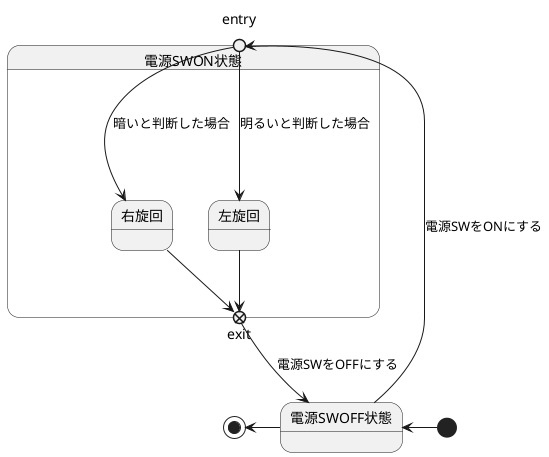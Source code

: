 @startuml
[*] -left-> 電源SWOFF状態
state 電源SWON状態 {
    state entry <<entryPoint>>
    state exit <<exitPoint>>
    電源SWOFF状態 -down-> entry: 電源SWをONにする
    entry ---> 右旋回: 暗いと判断した場合
    entry --> 左旋回: 明るいと判断した場合
    右旋回 --> exit
    左旋回 --> exit 
    exit --> 電源SWOFF状態: 電源SWをOFFにする
}
電源SWOFF状態 -left-> [*]
@enduml